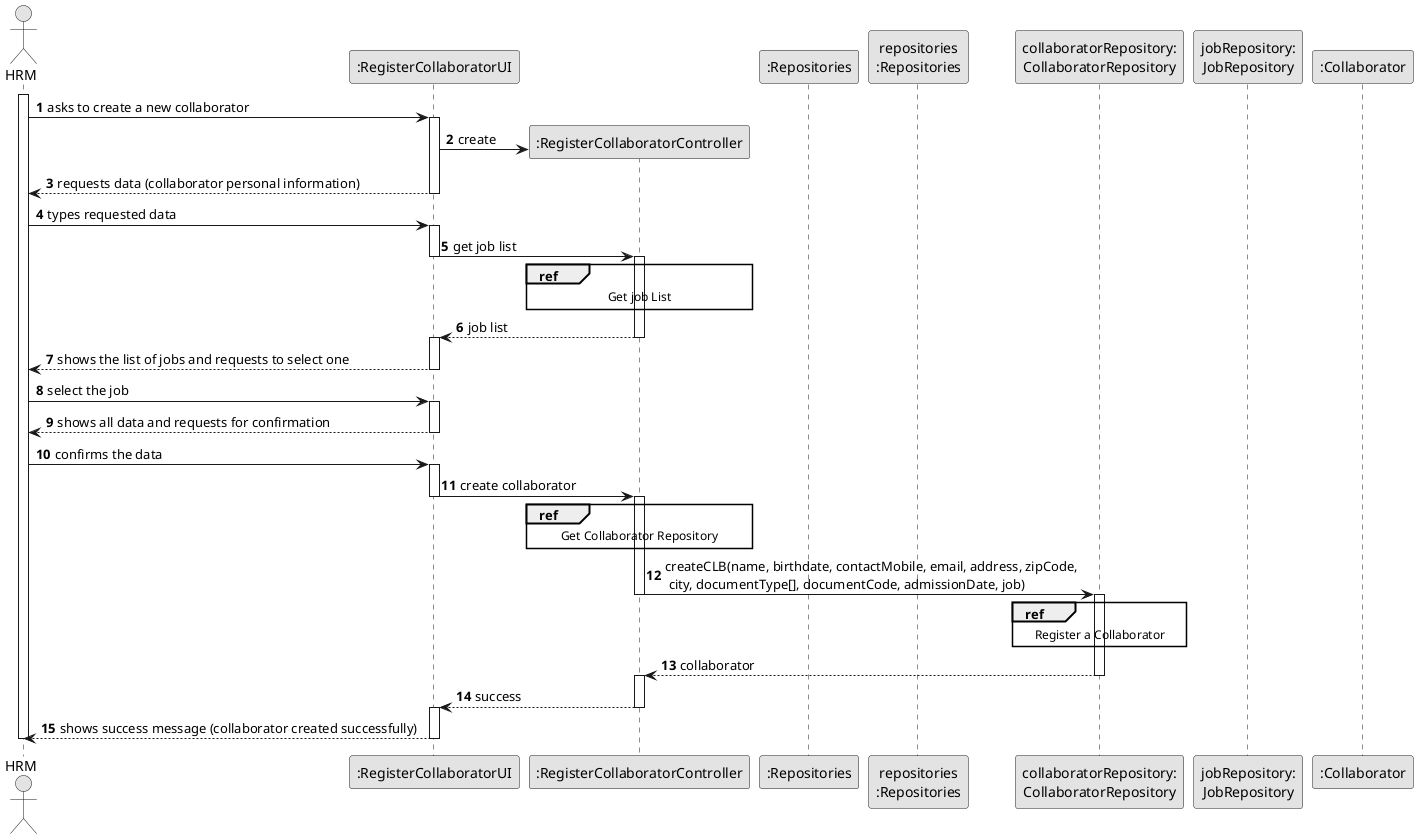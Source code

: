 @startuml
skinparam monochrome true
skinparam packageStyle rectangle
skinparam shadowing false

autonumber

actor "HRM" as HRM
participant ":RegisterCollaboratorUI" as UI
participant ":RegisterCollaboratorController" as CTRL
participant ":Repositories" as GlobRepo
participant "repositories\n:Repositories" as PLAT
participant "collaboratorRepository:\nCollaboratorRepository" as CLBREP
participant "jobRepository:\nJobRepository" as jobRepository
participant ":Collaborator" as CLB


activate HRM

HRM -> UI : asks to create a new collaborator
activate UI

UI -> CTRL** : create

UI --> HRM : requests data (collaborator personal information)
deactivate UI

HRM -> UI : types requested data
activate UI

UI -> CTRL: get job list
deactivate UI

activate CTRL

ref over CTRL
Get job List
end ref



deactivate jobRepository
CTRL -->UI : job list
deactivate CTRL
activate UI

UI --> HRM : shows the list of jobs and requests to select one
deactivate UI


HRM -> UI : select the job
activate UI

UI --> HRM: shows all data and requests for confirmation
deactivate UI

HRM -> UI: confirms the data
activate UI

UI -> CTRL : create collaborator
deactivate UI
activate CTRL

ref over CTRL
Get Collaborator Repository
end ref



CTRL -> CLBREP : createCLB(name, birthdate, contactMobile, email, address, zipCode,\n city, documentType[], documentCode, admissionDate, job)
deactivate CTRL

activate CLBREP

ref over CLBREP
Register a Collaborator
end ref




CLBREP --> CTRL : collaborator
deactivate CLBREP

activate CTRL



CTRL --> UI : success
deactivate CTRL
activate UI
UI --> HRM : shows success message (collaborator created successfully)
deactivate UI
deactivate HRM
@enduml

